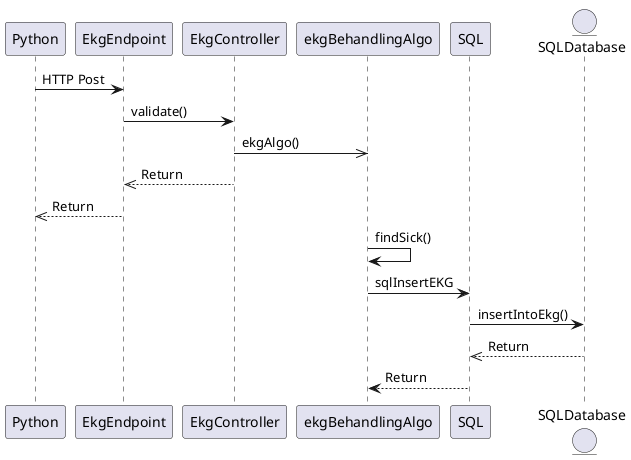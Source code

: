 @startuml

Python -> EkgEndpoint : HTTP Post
EkgEndpoint -> EkgController : validate()
EkgController ->> ekgBehandlingAlgo : ekgAlgo()

EkgEndpoint <<-- EkgController : Return
Python <<-- EkgEndpoint : Return

ekgBehandlingAlgo -> ekgBehandlingAlgo : findSick()

ekgBehandlingAlgo -> SQL : sqlInsertEKG
entity      SQLDatabase      as sqldb
SQL -> sqldb  : insertIntoEkg()
SQL <<-- sqldb : Return
ekgBehandlingAlgo <-- SQL : Return
@enduml
